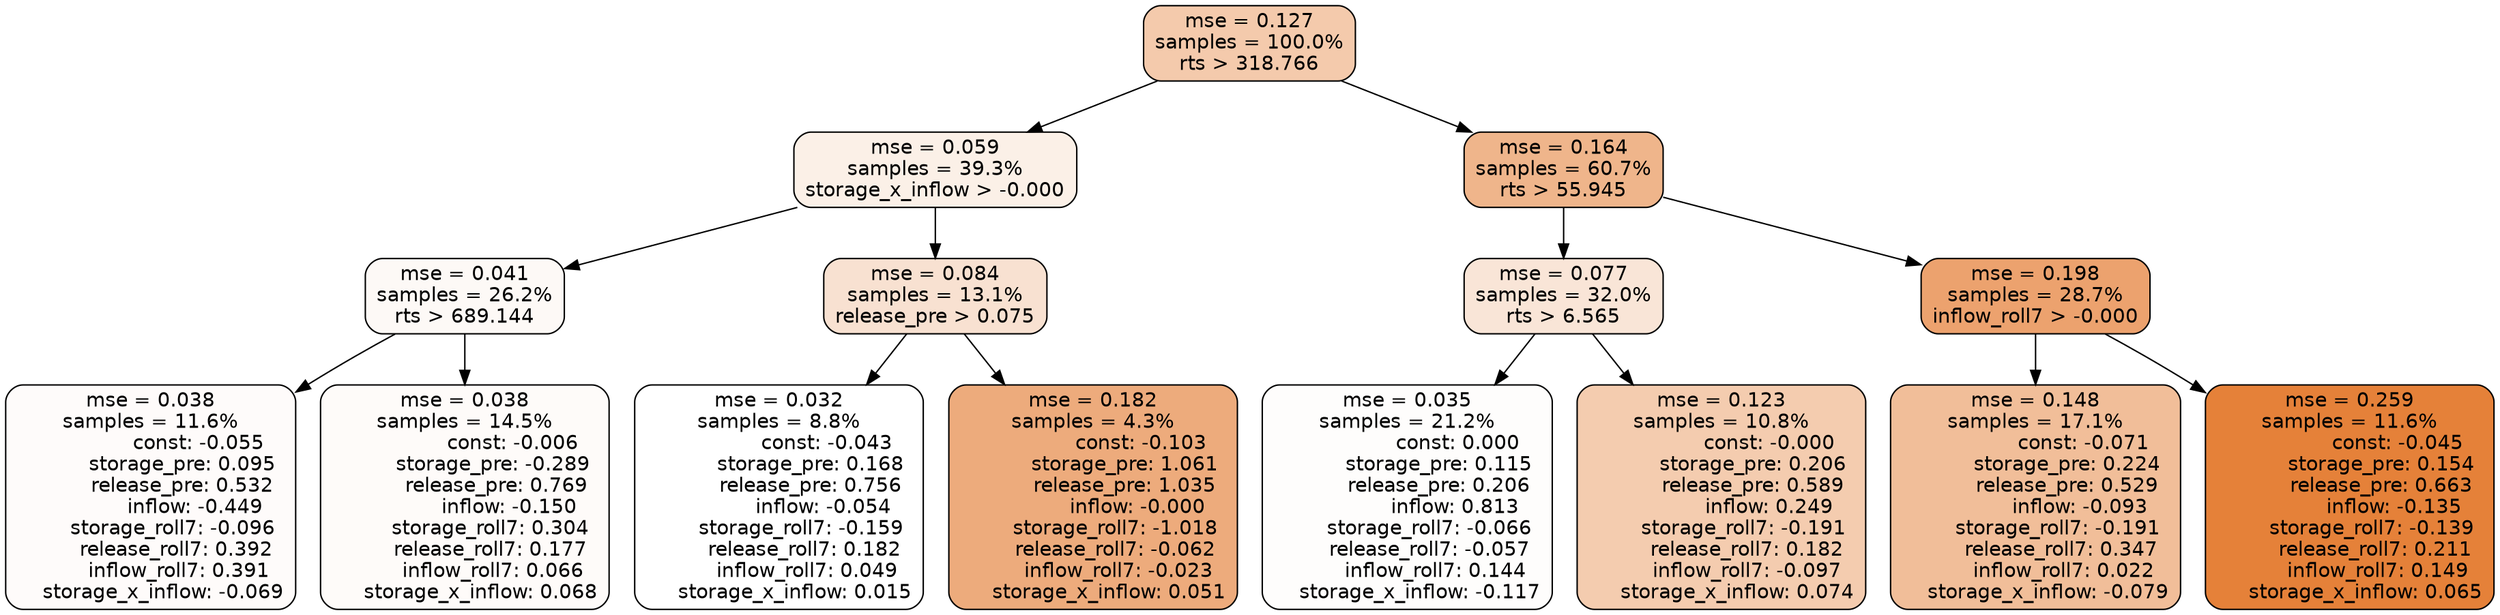 digraph tree {
node [shape=rectangle, style="filled, rounded", color="black", fontname=helvetica] ;
edge [fontname=helvetica] ;
	"0" [label="mse = 0.127
samples = 100.0%
rts > 318.766", fillcolor="#f4caac"]
	"8" [label="mse = 0.059
samples = 39.3%
storage_x_inflow > -0.000", fillcolor="#fbf0e7"]
	"1" [label="mse = 0.164
samples = 60.7%
rts > 55.945", fillcolor="#efb58b"]
	"9" [label="mse = 0.041
samples = 26.2%
rts > 689.144", fillcolor="#fdf9f6"]
	"12" [label="mse = 0.084
samples = 13.1%
release_pre > 0.075", fillcolor="#f8e1d1"]
	"2" [label="mse = 0.077
samples = 32.0%
rts > 6.565", fillcolor="#f9e5d7"]
	"5" [label="mse = 0.198
samples = 28.7%
inflow_roll7 > -0.000", fillcolor="#eca26e"]
	"10" [label="mse = 0.038
samples = 11.6%
               const: -0.055
          storage_pre: 0.095
          release_pre: 0.532
              inflow: -0.449
       storage_roll7: -0.096
        release_roll7: 0.392
         inflow_roll7: 0.391
    storage_x_inflow: -0.069", fillcolor="#fefbfa"]
	"11" [label="mse = 0.038
samples = 14.5%
               const: -0.006
         storage_pre: -0.289
          release_pre: 0.769
              inflow: -0.150
        storage_roll7: 0.304
        release_roll7: 0.177
         inflow_roll7: 0.066
     storage_x_inflow: 0.068", fillcolor="#fefbf9"]
	"13" [label="mse = 0.032
samples = 8.8%
               const: -0.043
          storage_pre: 0.168
          release_pre: 0.756
              inflow: -0.054
       storage_roll7: -0.159
        release_roll7: 0.182
         inflow_roll7: 0.049
     storage_x_inflow: 0.015", fillcolor="#ffffff"]
	"14" [label="mse = 0.182
samples = 4.3%
               const: -0.103
          storage_pre: 1.061
          release_pre: 1.035
              inflow: -0.000
       storage_roll7: -1.018
       release_roll7: -0.062
        inflow_roll7: -0.023
     storage_x_inflow: 0.051", fillcolor="#edab7c"]
	"3" [label="mse = 0.035
samples = 21.2%
                const: 0.000
          storage_pre: 0.115
          release_pre: 0.206
               inflow: 0.813
       storage_roll7: -0.066
       release_roll7: -0.057
         inflow_roll7: 0.144
    storage_x_inflow: -0.117", fillcolor="#fefdfc"]
	"4" [label="mse = 0.123
samples = 10.8%
               const: -0.000
          storage_pre: 0.206
          release_pre: 0.589
               inflow: 0.249
       storage_roll7: -0.191
        release_roll7: 0.182
        inflow_roll7: -0.097
     storage_x_inflow: 0.074", fillcolor="#f4ccaf"]
	"6" [label="mse = 0.148
samples = 17.1%
               const: -0.071
          storage_pre: 0.224
          release_pre: 0.529
              inflow: -0.093
       storage_roll7: -0.191
        release_roll7: 0.347
         inflow_roll7: 0.022
    storage_x_inflow: -0.079", fillcolor="#f1be99"]
	"7" [label="mse = 0.259
samples = 11.6%
               const: -0.045
          storage_pre: 0.154
          release_pre: 0.663
              inflow: -0.135
       storage_roll7: -0.139
        release_roll7: 0.211
         inflow_roll7: 0.149
     storage_x_inflow: 0.065", fillcolor="#e58139"]

	"0" -> "1"
	"0" -> "8"
	"8" -> "9"
	"8" -> "12"
	"1" -> "2"
	"1" -> "5"
	"9" -> "10"
	"9" -> "11"
	"12" -> "13"
	"12" -> "14"
	"2" -> "3"
	"2" -> "4"
	"5" -> "6"
	"5" -> "7"
}